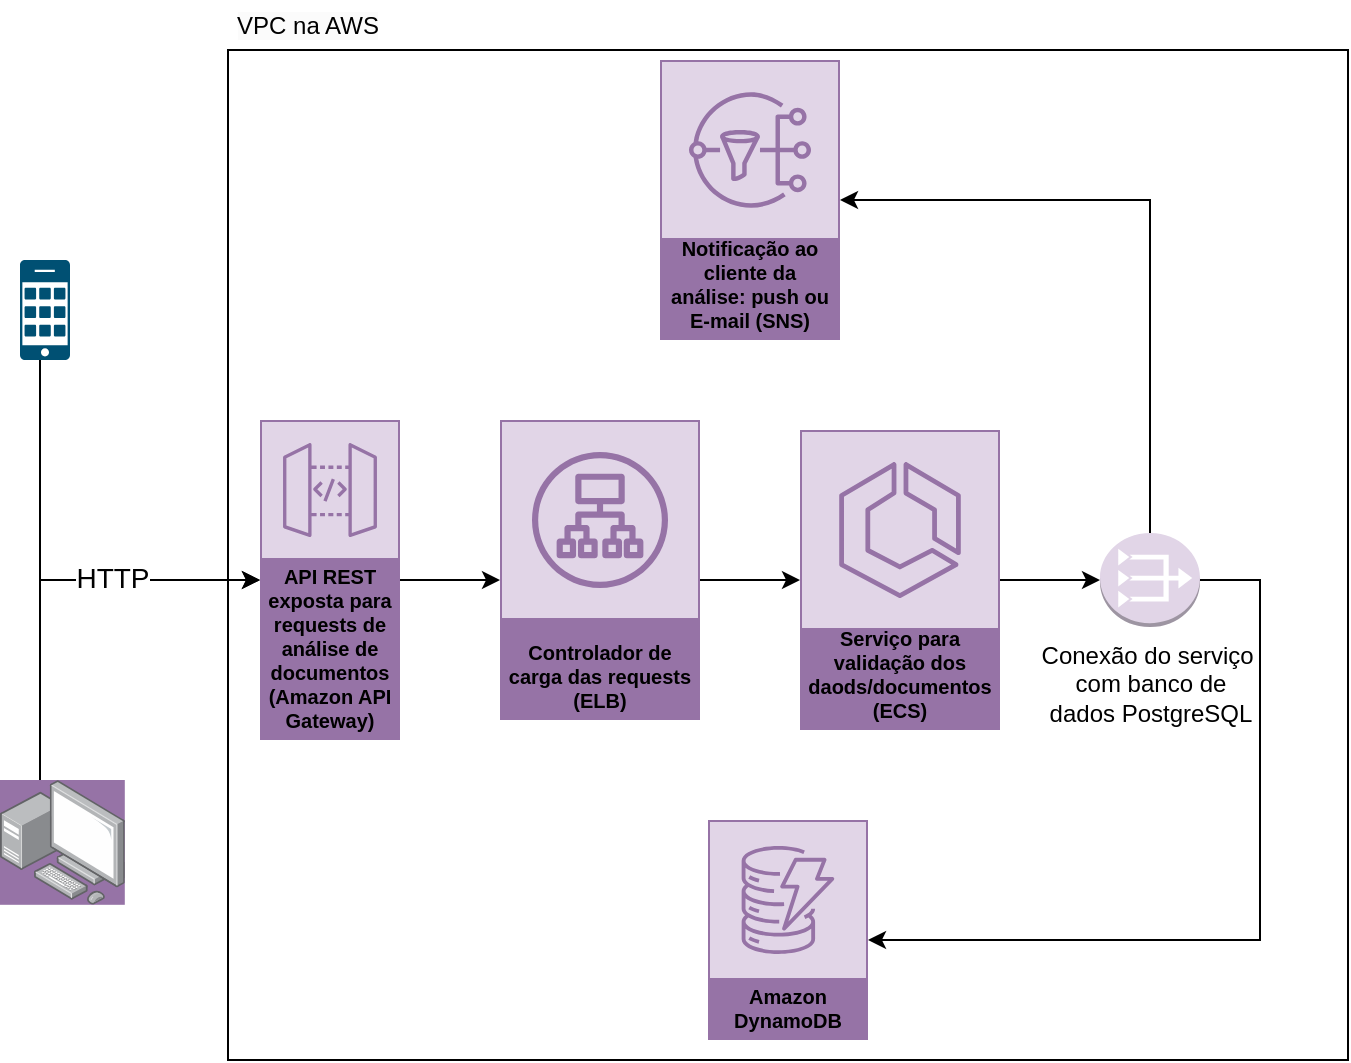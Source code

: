 <mxfile version="24.2.3" type="github">
  <diagram name="Página-1" id="B3JocaOPvU7tTn9FGKZa">
    <mxGraphModel dx="954" dy="600" grid="1" gridSize="10" guides="1" tooltips="1" connect="1" arrows="1" fold="1" page="1" pageScale="1" pageWidth="827" pageHeight="1169" math="0" shadow="0">
      <root>
        <mxCell id="0" />
        <mxCell id="1" parent="0" />
        <mxCell id="aqBvP_lB-qDoiWEf8BNo-25" style="edgeStyle=orthogonalEdgeStyle;rounded=0;orthogonalLoop=1;jettySize=auto;html=1;" edge="1" parent="1" source="aqBvP_lB-qDoiWEf8BNo-1" target="aqBvP_lB-qDoiWEf8BNo-3">
          <mxGeometry relative="1" as="geometry">
            <Array as="points">
              <mxPoint x="90" y="320" />
            </Array>
          </mxGeometry>
        </mxCell>
        <mxCell id="aqBvP_lB-qDoiWEf8BNo-1" value="" style="sketch=0;points=[[0.015,0.015,0],[0.985,0.015,0],[0.985,0.985,0],[0.015,0.985,0],[0.25,0,0],[0.5,0,0],[0.75,0,0],[1,0.25,0],[1,0.5,0],[1,0.75,0],[0.75,1,0],[0.5,1,0],[0.25,1,0],[0,0.75,0],[0,0.5,0],[0,0.25,0]];verticalLabelPosition=bottom;html=1;verticalAlign=top;aspect=fixed;align=center;pointerEvents=1;shape=mxgraph.cisco19.cell_phone;fillColor=#005073;strokeColor=none;" vertex="1" parent="1">
          <mxGeometry x="80" y="160" width="25" height="50" as="geometry" />
        </mxCell>
        <mxCell id="aqBvP_lB-qDoiWEf8BNo-2" value="" style="rounded=0;whiteSpace=wrap;html=1;fillColor=none;" vertex="1" parent="1">
          <mxGeometry x="184" y="55" width="560" height="505" as="geometry" />
        </mxCell>
        <mxCell id="aqBvP_lB-qDoiWEf8BNo-16" style="edgeStyle=orthogonalEdgeStyle;rounded=0;orthogonalLoop=1;jettySize=auto;html=1;" edge="1" parent="1" source="aqBvP_lB-qDoiWEf8BNo-3" target="aqBvP_lB-qDoiWEf8BNo-10">
          <mxGeometry relative="1" as="geometry">
            <Array as="points">
              <mxPoint x="310" y="320" />
              <mxPoint x="310" y="320" />
            </Array>
          </mxGeometry>
        </mxCell>
        <mxCell id="aqBvP_lB-qDoiWEf8BNo-3" value="API REST exposta para requests de análise de documentos (Amazon API Gateway)" style="sketch=0;outlineConnect=0;strokeColor=#9673a6;fillColor=#e1d5e7;dashed=0;verticalLabelPosition=middle;verticalAlign=bottom;align=center;html=1;whiteSpace=wrap;fontSize=10;fontStyle=1;spacing=3;shape=mxgraph.aws4.productIcon;prIcon=mxgraph.aws4.api_gateway;" vertex="1" parent="1">
          <mxGeometry x="200" y="240" width="70" height="160" as="geometry" />
        </mxCell>
        <mxCell id="aqBvP_lB-qDoiWEf8BNo-4" value="&lt;span style=&quot;color: rgb(0, 0, 0); font-family: Helvetica; font-size: 12px; font-style: normal; font-variant-ligatures: normal; font-variant-caps: normal; font-weight: 400; letter-spacing: normal; orphans: 2; text-align: center; text-indent: 0px; text-transform: none; widows: 2; word-spacing: 0px; -webkit-text-stroke-width: 0px; white-space: normal; background-color: rgb(251, 251, 251); text-decoration-thickness: initial; text-decoration-style: initial; text-decoration-color: initial; display: inline !important; float: none;&quot;&gt;VPC na AWS&lt;/span&gt;" style="text;html=1;align=center;verticalAlign=middle;whiteSpace=wrap;rounded=0;" vertex="1" parent="1">
          <mxGeometry x="184" y="30" width="80" height="25" as="geometry" />
        </mxCell>
        <mxCell id="aqBvP_lB-qDoiWEf8BNo-17" style="edgeStyle=orthogonalEdgeStyle;rounded=0;orthogonalLoop=1;jettySize=auto;html=1;" edge="1" parent="1" source="aqBvP_lB-qDoiWEf8BNo-10" target="aqBvP_lB-qDoiWEf8BNo-12">
          <mxGeometry relative="1" as="geometry">
            <Array as="points">
              <mxPoint x="430" y="320" />
              <mxPoint x="430" y="320" />
            </Array>
          </mxGeometry>
        </mxCell>
        <mxCell id="aqBvP_lB-qDoiWEf8BNo-10" value="&lt;font color=&quot;#000000&quot;&gt;Controlador de carga das requests (ELB)&lt;/font&gt;" style="sketch=0;outlineConnect=0;strokeColor=#9673a6;fillColor=#e1d5e7;dashed=0;verticalLabelPosition=middle;verticalAlign=bottom;align=center;html=1;whiteSpace=wrap;fontSize=10;fontStyle=1;spacing=3;shape=mxgraph.aws4.productIcon;prIcon=mxgraph.aws4.application_load_balancer;" vertex="1" parent="1">
          <mxGeometry x="320" y="240" width="100" height="150" as="geometry" />
        </mxCell>
        <mxCell id="aqBvP_lB-qDoiWEf8BNo-18" style="edgeStyle=orthogonalEdgeStyle;rounded=0;orthogonalLoop=1;jettySize=auto;html=1;" edge="1" parent="1" source="aqBvP_lB-qDoiWEf8BNo-12" target="aqBvP_lB-qDoiWEf8BNo-13">
          <mxGeometry relative="1" as="geometry" />
        </mxCell>
        <mxCell id="aqBvP_lB-qDoiWEf8BNo-21" style="edgeStyle=orthogonalEdgeStyle;rounded=0;orthogonalLoop=1;jettySize=auto;html=1;exitX=0.5;exitY=0;exitDx=0;exitDy=0;exitPerimeter=0;" edge="1" parent="1" source="aqBvP_lB-qDoiWEf8BNo-13" target="aqBvP_lB-qDoiWEf8BNo-19">
          <mxGeometry relative="1" as="geometry">
            <Array as="points">
              <mxPoint x="645" y="130" />
            </Array>
          </mxGeometry>
        </mxCell>
        <mxCell id="aqBvP_lB-qDoiWEf8BNo-12" value="Serviço para validação dos daods/documentos (ECS)" style="sketch=0;outlineConnect=0;strokeColor=#9673a6;fillColor=#e1d5e7;dashed=0;verticalLabelPosition=middle;verticalAlign=bottom;align=center;html=1;whiteSpace=wrap;fontSize=10;fontStyle=1;spacing=3;shape=mxgraph.aws4.productIcon;prIcon=mxgraph.aws4.ecs;" vertex="1" parent="1">
          <mxGeometry x="470" y="245" width="100" height="150" as="geometry" />
        </mxCell>
        <mxCell id="aqBvP_lB-qDoiWEf8BNo-15" style="edgeStyle=orthogonalEdgeStyle;rounded=0;orthogonalLoop=1;jettySize=auto;html=1;exitX=1;exitY=0.5;exitDx=0;exitDy=0;exitPerimeter=0;" edge="1" parent="1" source="aqBvP_lB-qDoiWEf8BNo-13" target="aqBvP_lB-qDoiWEf8BNo-14">
          <mxGeometry relative="1" as="geometry">
            <Array as="points">
              <mxPoint x="700" y="320" />
              <mxPoint x="700" y="500" />
            </Array>
          </mxGeometry>
        </mxCell>
        <mxCell id="aqBvP_lB-qDoiWEf8BNo-13" value="&lt;div style=&quot;&quot;&gt;&lt;span style=&quot;background-color: initial;&quot;&gt;Conexão do serviço&amp;nbsp;&lt;/span&gt;&lt;/div&gt;&lt;div style=&quot;&quot;&gt;&amp;nbsp;com banco de&amp;nbsp;&lt;/div&gt;&lt;div style=&quot;&quot;&gt;dados PostgreSQL&lt;/div&gt;" style="outlineConnect=0;dashed=0;verticalLabelPosition=bottom;verticalAlign=top;align=center;html=1;shape=mxgraph.aws3.vpc_nat_gateway;fillColor=#e1d5e7;strokeColor=#9673a6;fillStyle=solid;" vertex="1" parent="1">
          <mxGeometry x="620" y="296.5" width="50" height="47" as="geometry" />
        </mxCell>
        <mxCell id="aqBvP_lB-qDoiWEf8BNo-14" value="Amazon DynamoDB" style="sketch=0;outlineConnect=0;strokeColor=#9673a6;fillColor=#e1d5e7;dashed=0;verticalLabelPosition=middle;verticalAlign=bottom;align=center;html=1;whiteSpace=wrap;fontSize=10;fontStyle=1;spacing=3;shape=mxgraph.aws4.productIcon;prIcon=mxgraph.aws4.dynamodb;" vertex="1" parent="1">
          <mxGeometry x="424" y="440" width="80" height="110" as="geometry" />
        </mxCell>
        <mxCell id="aqBvP_lB-qDoiWEf8BNo-19" value="Notificação ao cliente da análise: push ou E-mail (SNS)" style="sketch=0;outlineConnect=0;strokeColor=#9673a6;fillColor=#e1d5e7;dashed=0;verticalLabelPosition=middle;verticalAlign=bottom;align=center;html=1;whiteSpace=wrap;fontSize=10;fontStyle=1;spacing=3;shape=mxgraph.aws4.productIcon;prIcon=mxgraph.aws4.sns;" vertex="1" parent="1">
          <mxGeometry x="400" y="60" width="90" height="140" as="geometry" />
        </mxCell>
        <mxCell id="aqBvP_lB-qDoiWEf8BNo-24" style="edgeStyle=orthogonalEdgeStyle;rounded=0;orthogonalLoop=1;jettySize=auto;html=1;" edge="1" parent="1" source="aqBvP_lB-qDoiWEf8BNo-22" target="aqBvP_lB-qDoiWEf8BNo-3">
          <mxGeometry relative="1" as="geometry">
            <Array as="points">
              <mxPoint x="90" y="320" />
            </Array>
          </mxGeometry>
        </mxCell>
        <mxCell id="aqBvP_lB-qDoiWEf8BNo-26" value="&lt;font style=&quot;font-size: 14px;&quot;&gt;HTTP&lt;/font&gt;" style="edgeLabel;html=1;align=center;verticalAlign=middle;resizable=0;points=[];" vertex="1" connectable="0" parent="aqBvP_lB-qDoiWEf8BNo-24">
          <mxGeometry x="0.295" y="1" relative="1" as="geometry">
            <mxPoint as="offset" />
          </mxGeometry>
        </mxCell>
        <mxCell id="aqBvP_lB-qDoiWEf8BNo-22" value="" style="image;points=[];aspect=fixed;html=1;align=center;shadow=0;dashed=0;image=img/lib/allied_telesis/computer_and_terminals/Personal_Computer_with_Server.svg;imageBackground=#9673A6;imageBorder=none;" vertex="1" parent="1">
          <mxGeometry x="70" y="420" width="62.4" height="62.4" as="geometry" />
        </mxCell>
      </root>
    </mxGraphModel>
  </diagram>
</mxfile>
